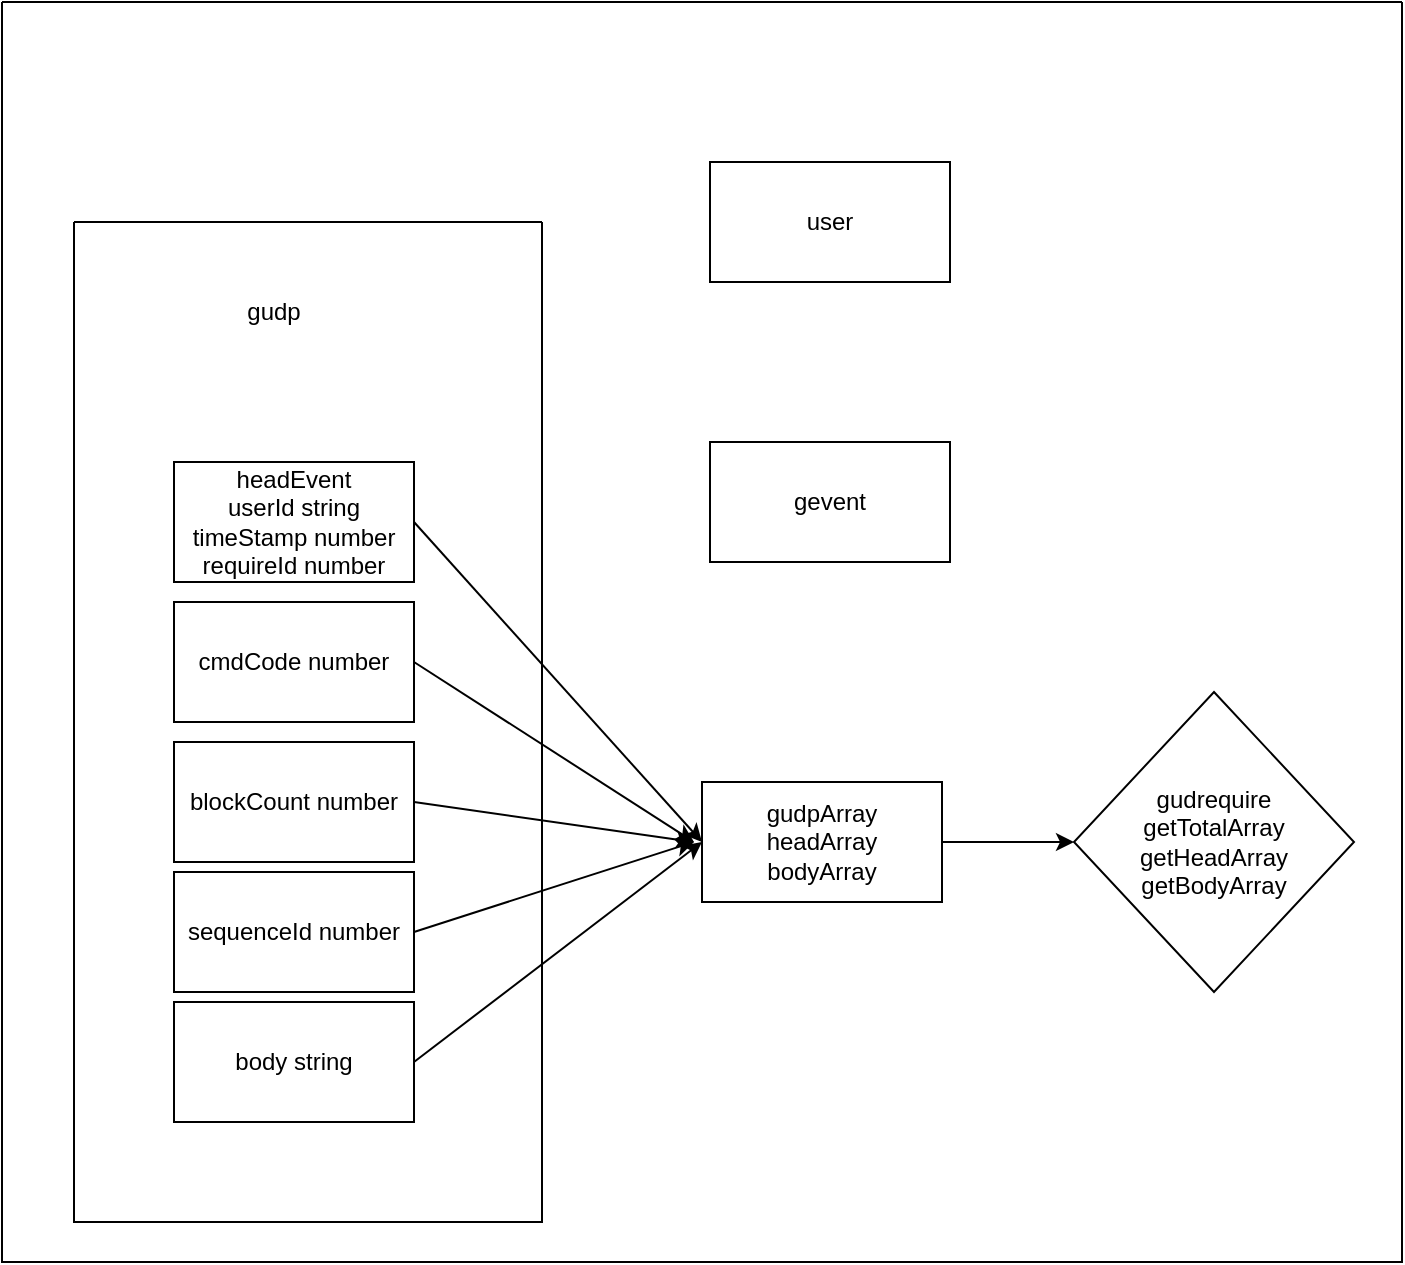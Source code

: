 <mxfile version="15.9.6" type="github">
  <diagram id="N8Edi52NSmTYdyOakT1O" name="Page-1">
    <mxGraphModel dx="1422" dy="754" grid="1" gridSize="10" guides="1" tooltips="1" connect="1" arrows="1" fold="1" page="1" pageScale="1" pageWidth="827" pageHeight="1169" math="0" shadow="0">
      <root>
        <mxCell id="0" />
        <mxCell id="1" parent="0" />
        <mxCell id="S61cnKSq_L1cPFYxwROf-4" value="" style="swimlane;startSize=0;" vertex="1" parent="1">
          <mxGeometry x="64" y="60" width="700" height="630" as="geometry" />
        </mxCell>
        <mxCell id="S61cnKSq_L1cPFYxwROf-5" value="gudrequire&lt;br&gt;getTotalArray&lt;br&gt;getHeadArray&lt;br&gt;getBodyArray" style="rhombus;whiteSpace=wrap;html=1;" vertex="1" parent="S61cnKSq_L1cPFYxwROf-4">
          <mxGeometry x="536" y="345" width="140" height="150" as="geometry" />
        </mxCell>
        <mxCell id="S61cnKSq_L1cPFYxwROf-8" value="user" style="rounded=0;whiteSpace=wrap;html=1;" vertex="1" parent="S61cnKSq_L1cPFYxwROf-4">
          <mxGeometry x="354" y="80" width="120" height="60" as="geometry" />
        </mxCell>
        <mxCell id="S61cnKSq_L1cPFYxwROf-9" value="gudpArray&lt;br&gt;headArray&lt;br&gt;bodyArray" style="rounded=0;whiteSpace=wrap;html=1;" vertex="1" parent="S61cnKSq_L1cPFYxwROf-4">
          <mxGeometry x="350" y="390" width="120" height="60" as="geometry" />
        </mxCell>
        <mxCell id="S61cnKSq_L1cPFYxwROf-10" value="gevent" style="rounded=0;whiteSpace=wrap;html=1;" vertex="1" parent="S61cnKSq_L1cPFYxwROf-4">
          <mxGeometry x="354" y="220" width="120" height="60" as="geometry" />
        </mxCell>
        <mxCell id="S61cnKSq_L1cPFYxwROf-11" value="" style="endArrow=classic;html=1;rounded=0;exitX=1;exitY=0.5;exitDx=0;exitDy=0;entryX=0;entryY=0.5;entryDx=0;entryDy=0;" edge="1" parent="S61cnKSq_L1cPFYxwROf-4" source="S61cnKSq_L1cPFYxwROf-9" target="S61cnKSq_L1cPFYxwROf-5">
          <mxGeometry width="50" height="50" relative="1" as="geometry">
            <mxPoint x="350" y="380" as="sourcePoint" />
            <mxPoint x="400" y="330" as="targetPoint" />
          </mxGeometry>
        </mxCell>
        <mxCell id="S61cnKSq_L1cPFYxwROf-12" value="" style="endArrow=classic;html=1;rounded=0;exitX=1;exitY=0.5;exitDx=0;exitDy=0;entryX=0;entryY=0.5;entryDx=0;entryDy=0;" edge="1" parent="S61cnKSq_L1cPFYxwROf-4" source="ttSso2FikDegnhqfddx3-1" target="S61cnKSq_L1cPFYxwROf-9">
          <mxGeometry width="50" height="50" relative="1" as="geometry">
            <mxPoint x="376" y="390" as="sourcePoint" />
            <mxPoint x="426" y="340" as="targetPoint" />
          </mxGeometry>
        </mxCell>
        <mxCell id="S61cnKSq_L1cPFYxwROf-17" value="" style="endArrow=classic;html=1;rounded=0;exitX=1;exitY=0.5;exitDx=0;exitDy=0;entryX=0;entryY=0.5;entryDx=0;entryDy=0;" edge="1" parent="S61cnKSq_L1cPFYxwROf-4" source="S61cnKSq_L1cPFYxwROf-1" target="S61cnKSq_L1cPFYxwROf-9">
          <mxGeometry width="50" height="50" relative="1" as="geometry">
            <mxPoint x="196" y="505" as="sourcePoint" />
            <mxPoint x="356" y="430" as="targetPoint" />
          </mxGeometry>
        </mxCell>
        <mxCell id="S61cnKSq_L1cPFYxwROf-18" value="" style="swimlane;startSize=0;" vertex="1" parent="S61cnKSq_L1cPFYxwROf-4">
          <mxGeometry x="36" y="110" width="234" height="500" as="geometry" />
        </mxCell>
        <mxCell id="ttSso2FikDegnhqfddx3-1" value="headEvent&lt;br&gt;userId string&lt;br&gt;timeStamp number&lt;br&gt;requireId number" style="rounded=0;whiteSpace=wrap;html=1;" parent="S61cnKSq_L1cPFYxwROf-18" vertex="1">
          <mxGeometry x="50" y="120" width="120" height="60" as="geometry" />
        </mxCell>
        <mxCell id="ttSso2FikDegnhqfddx3-2" value="cmdCode number" style="rounded=0;whiteSpace=wrap;html=1;" parent="S61cnKSq_L1cPFYxwROf-18" vertex="1">
          <mxGeometry x="50" y="190" width="120" height="60" as="geometry" />
        </mxCell>
        <mxCell id="ttSso2FikDegnhqfddx3-3" value="blockCount number" style="rounded=0;whiteSpace=wrap;html=1;" parent="S61cnKSq_L1cPFYxwROf-18" vertex="1">
          <mxGeometry x="50" y="260" width="120" height="60" as="geometry" />
        </mxCell>
        <mxCell id="ttSso2FikDegnhqfddx3-4" value="sequenceId number" style="rounded=0;whiteSpace=wrap;html=1;" parent="S61cnKSq_L1cPFYxwROf-18" vertex="1">
          <mxGeometry x="50" y="325" width="120" height="60" as="geometry" />
        </mxCell>
        <mxCell id="S61cnKSq_L1cPFYxwROf-1" value="body string" style="rounded=0;whiteSpace=wrap;html=1;" vertex="1" parent="S61cnKSq_L1cPFYxwROf-18">
          <mxGeometry x="50" y="390" width="120" height="60" as="geometry" />
        </mxCell>
        <mxCell id="S61cnKSq_L1cPFYxwROf-20" value="gudp" style="text;html=1;strokeColor=none;fillColor=none;align=center;verticalAlign=middle;whiteSpace=wrap;rounded=0;" vertex="1" parent="S61cnKSq_L1cPFYxwROf-18">
          <mxGeometry x="70" y="30" width="60" height="30" as="geometry" />
        </mxCell>
        <mxCell id="S61cnKSq_L1cPFYxwROf-13" value="" style="endArrow=classic;html=1;rounded=0;exitX=1;exitY=0.5;exitDx=0;exitDy=0;" edge="1" parent="1" source="ttSso2FikDegnhqfddx3-2">
          <mxGeometry width="50" height="50" relative="1" as="geometry">
            <mxPoint x="260" y="360" as="sourcePoint" />
            <mxPoint x="410" y="480" as="targetPoint" />
          </mxGeometry>
        </mxCell>
        <mxCell id="S61cnKSq_L1cPFYxwROf-15" value="" style="endArrow=classic;html=1;rounded=0;exitX=1;exitY=0.5;exitDx=0;exitDy=0;" edge="1" parent="1" source="ttSso2FikDegnhqfddx3-3">
          <mxGeometry width="50" height="50" relative="1" as="geometry">
            <mxPoint x="260" y="430" as="sourcePoint" />
            <mxPoint x="410" y="480" as="targetPoint" />
          </mxGeometry>
        </mxCell>
        <mxCell id="S61cnKSq_L1cPFYxwROf-16" value="" style="endArrow=classic;html=1;rounded=0;exitX=1;exitY=0.5;exitDx=0;exitDy=0;" edge="1" parent="1" source="ttSso2FikDegnhqfddx3-4">
          <mxGeometry width="50" height="50" relative="1" as="geometry">
            <mxPoint x="260" y="500" as="sourcePoint" />
            <mxPoint x="410" y="480" as="targetPoint" />
          </mxGeometry>
        </mxCell>
      </root>
    </mxGraphModel>
  </diagram>
</mxfile>
